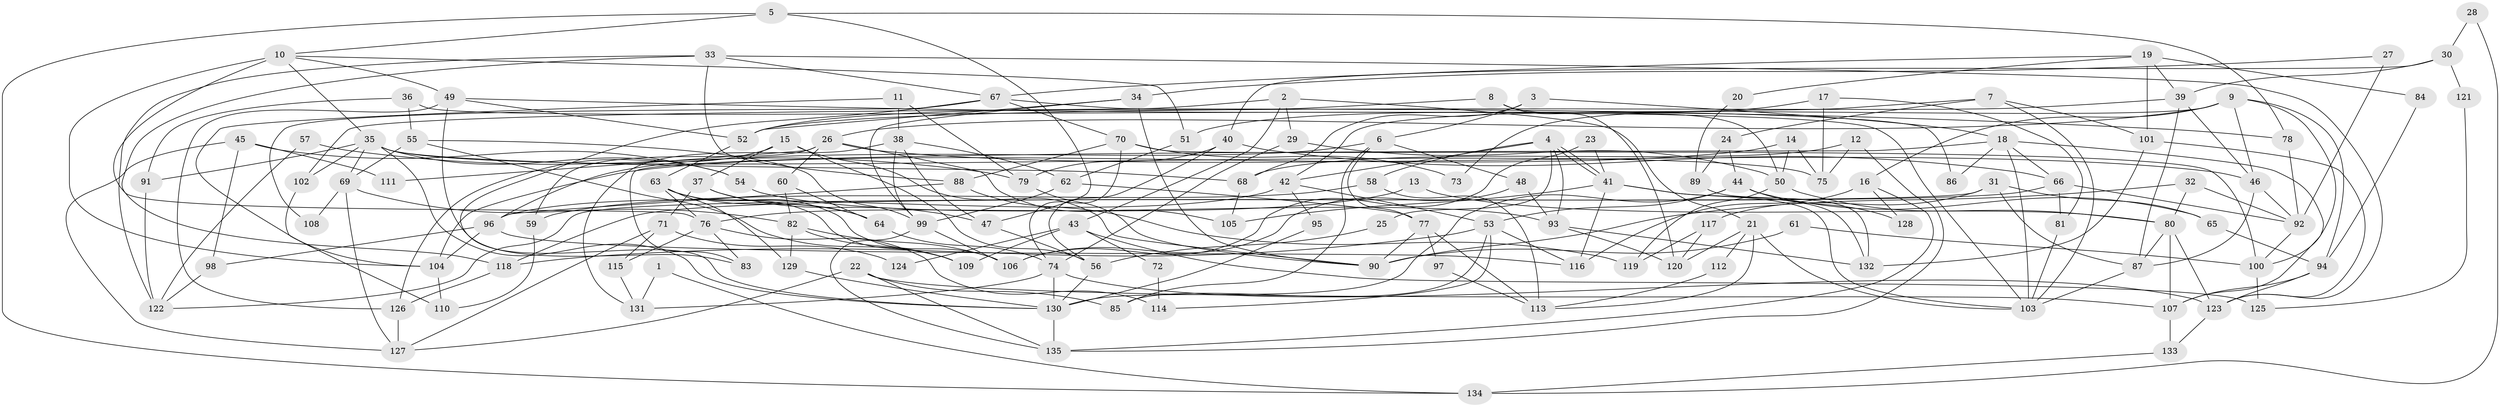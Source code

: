 // Generated by graph-tools (version 1.1) at 2025/50/03/09/25 03:50:06]
// undirected, 135 vertices, 270 edges
graph export_dot {
graph [start="1"]
  node [color=gray90,style=filled];
  1;
  2;
  3;
  4;
  5;
  6;
  7;
  8;
  9;
  10;
  11;
  12;
  13;
  14;
  15;
  16;
  17;
  18;
  19;
  20;
  21;
  22;
  23;
  24;
  25;
  26;
  27;
  28;
  29;
  30;
  31;
  32;
  33;
  34;
  35;
  36;
  37;
  38;
  39;
  40;
  41;
  42;
  43;
  44;
  45;
  46;
  47;
  48;
  49;
  50;
  51;
  52;
  53;
  54;
  55;
  56;
  57;
  58;
  59;
  60;
  61;
  62;
  63;
  64;
  65;
  66;
  67;
  68;
  69;
  70;
  71;
  72;
  73;
  74;
  75;
  76;
  77;
  78;
  79;
  80;
  81;
  82;
  83;
  84;
  85;
  86;
  87;
  88;
  89;
  90;
  91;
  92;
  93;
  94;
  95;
  96;
  97;
  98;
  99;
  100;
  101;
  102;
  103;
  104;
  105;
  106;
  107;
  108;
  109;
  110;
  111;
  112;
  113;
  114;
  115;
  116;
  117;
  118;
  119;
  120;
  121;
  122;
  123;
  124;
  125;
  126;
  127;
  128;
  129;
  130;
  131;
  132;
  133;
  134;
  135;
  1 -- 134;
  1 -- 131;
  2 -- 21;
  2 -- 29;
  2 -- 43;
  2 -- 102;
  3 -- 6;
  3 -- 18;
  3 -- 68;
  4 -- 41;
  4 -- 41;
  4 -- 42;
  4 -- 25;
  4 -- 58;
  4 -- 93;
  5 -- 10;
  5 -- 47;
  5 -- 78;
  5 -- 134;
  6 -- 85;
  6 -- 96;
  6 -- 48;
  6 -- 77;
  7 -- 101;
  7 -- 103;
  7 -- 24;
  7 -- 73;
  8 -- 50;
  8 -- 52;
  8 -- 120;
  9 -- 16;
  9 -- 26;
  9 -- 42;
  9 -- 46;
  9 -- 94;
  9 -- 100;
  10 -- 49;
  10 -- 35;
  10 -- 51;
  10 -- 76;
  10 -- 104;
  11 -- 38;
  11 -- 104;
  11 -- 79;
  12 -- 75;
  12 -- 135;
  12 -- 68;
  13 -- 80;
  13 -- 76;
  14 -- 50;
  14 -- 104;
  14 -- 75;
  15 -- 126;
  15 -- 90;
  15 -- 37;
  15 -- 56;
  16 -- 116;
  16 -- 135;
  16 -- 128;
  17 -- 75;
  17 -- 81;
  17 -- 51;
  18 -- 66;
  18 -- 83;
  18 -- 86;
  18 -- 103;
  18 -- 107;
  19 -- 39;
  19 -- 67;
  19 -- 20;
  19 -- 84;
  19 -- 101;
  20 -- 89;
  21 -- 120;
  21 -- 103;
  21 -- 112;
  21 -- 113;
  22 -- 135;
  22 -- 107;
  22 -- 85;
  22 -- 127;
  23 -- 41;
  23 -- 106;
  24 -- 44;
  24 -- 89;
  25 -- 56;
  26 -- 46;
  26 -- 105;
  26 -- 59;
  26 -- 60;
  26 -- 111;
  27 -- 34;
  27 -- 92;
  28 -- 30;
  28 -- 134;
  29 -- 74;
  29 -- 50;
  30 -- 39;
  30 -- 40;
  30 -- 121;
  31 -- 65;
  31 -- 87;
  31 -- 117;
  31 -- 122;
  32 -- 80;
  32 -- 90;
  32 -- 92;
  33 -- 123;
  33 -- 122;
  33 -- 67;
  33 -- 88;
  33 -- 118;
  34 -- 52;
  34 -- 99;
  34 -- 90;
  35 -- 130;
  35 -- 68;
  35 -- 54;
  35 -- 69;
  35 -- 75;
  35 -- 91;
  35 -- 102;
  36 -- 91;
  36 -- 103;
  36 -- 55;
  37 -- 64;
  37 -- 47;
  37 -- 71;
  38 -- 47;
  38 -- 62;
  38 -- 99;
  38 -- 131;
  39 -- 46;
  39 -- 87;
  39 -- 52;
  40 -- 79;
  40 -- 56;
  40 -- 66;
  41 -- 103;
  41 -- 105;
  41 -- 116;
  41 -- 132;
  42 -- 96;
  42 -- 53;
  42 -- 95;
  43 -- 109;
  43 -- 72;
  43 -- 124;
  43 -- 125;
  44 -- 130;
  44 -- 53;
  44 -- 65;
  44 -- 128;
  45 -- 54;
  45 -- 127;
  45 -- 98;
  45 -- 111;
  46 -- 92;
  46 -- 87;
  47 -- 56;
  48 -- 106;
  48 -- 93;
  49 -- 126;
  49 -- 78;
  49 -- 52;
  49 -- 83;
  50 -- 80;
  50 -- 119;
  51 -- 62;
  52 -- 63;
  53 -- 118;
  53 -- 85;
  53 -- 114;
  53 -- 116;
  54 -- 93;
  55 -- 69;
  55 -- 99;
  55 -- 109;
  56 -- 130;
  57 -- 79;
  57 -- 122;
  58 -- 113;
  58 -- 59;
  59 -- 110;
  60 -- 82;
  60 -- 64;
  61 -- 90;
  61 -- 100;
  62 -- 99;
  62 -- 77;
  63 -- 106;
  63 -- 64;
  63 -- 76;
  63 -- 109;
  63 -- 129;
  64 -- 74;
  65 -- 94;
  66 -- 92;
  66 -- 81;
  66 -- 118;
  67 -- 70;
  67 -- 86;
  67 -- 108;
  67 -- 130;
  68 -- 105;
  69 -- 82;
  69 -- 108;
  69 -- 127;
  70 -- 88;
  70 -- 74;
  70 -- 73;
  70 -- 100;
  71 -- 127;
  71 -- 115;
  71 -- 124;
  72 -- 114;
  74 -- 131;
  74 -- 123;
  74 -- 130;
  76 -- 83;
  76 -- 114;
  76 -- 115;
  77 -- 90;
  77 -- 97;
  77 -- 113;
  78 -- 92;
  79 -- 90;
  80 -- 107;
  80 -- 123;
  80 -- 87;
  81 -- 103;
  82 -- 129;
  82 -- 109;
  82 -- 106;
  84 -- 94;
  87 -- 103;
  88 -- 96;
  88 -- 119;
  89 -- 132;
  91 -- 122;
  92 -- 100;
  93 -- 120;
  93 -- 132;
  94 -- 123;
  94 -- 107;
  95 -- 130;
  96 -- 116;
  96 -- 104;
  96 -- 98;
  97 -- 113;
  98 -- 122;
  99 -- 106;
  99 -- 135;
  100 -- 125;
  101 -- 132;
  101 -- 123;
  102 -- 110;
  104 -- 110;
  107 -- 133;
  112 -- 113;
  115 -- 131;
  117 -- 120;
  117 -- 119;
  118 -- 126;
  121 -- 125;
  123 -- 133;
  126 -- 127;
  129 -- 130;
  130 -- 135;
  133 -- 134;
}
